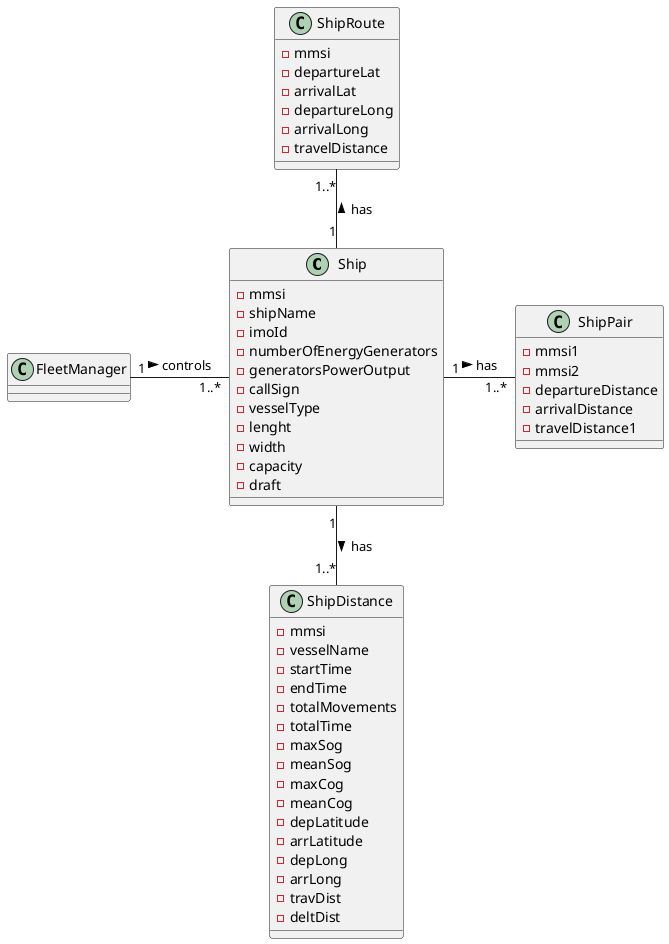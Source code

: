 @startuml
'https://plantuml.com/sequence-diagram




class Ship {
 - mmsi
 - shipName
 - imoId
 - numberOfEnergyGenerators
 - generatorsPowerOutput
 - callSign
 - vesselType
 - lenght
 - width
 - capacity
 - draft
}

class ShipRoute {
- mmsi
- departureLat
- arrivalLat
- departureLong
- arrivalLong
- travelDistance
}

class ShipPair {
- mmsi1
- mmsi2
- departureDistance
- arrivalDistance
- travelDistance1
}

class ShipDistance {
- mmsi
- vesselName
- startTime
- endTime
- totalMovements
- totalTime
- maxSog
- meanSog
- maxCog
- meanCog
- depLatitude
- arrLatitude
- depLong
- arrLong
- travDist
- deltDist
}





FleetManager"1" -right- "1..*"Ship : > controls
Ship "1" -down- "1..*"ShipDistance :> has
Ship "1" -up- "1..*"ShipRoute :> has
Ship "1" -right- "1..*"ShipPair :> has


@enduml
